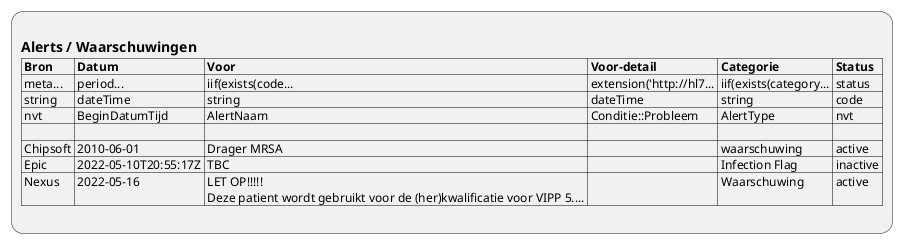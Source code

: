 @startuml ViewDefinition-Flag
:
== Alerts / Waarschuwingen
|= Bron |= Datum |= Voor |= Voor-detail |= Categorie |= Status |
| meta... | period... | iif(exists(code... | extension('http://hl7... | iif(exists(category... | status |
| string | dateTime | string | dateTime | string | code |
| nvt | BeginDatumTijd | AlertNaam | Conditie::Probleem | AlertType | nvt |
| |
| Chipsoft | 2010-06-01 | Drager MRSA |  | waarschuwing | active |
| Epic | 2022-05-10T20:55:17Z | TBC |  | Infection Flag | inactive |
| Nexus | 2022-05-16 | LET OP!!!!!\n Deze patient wordt gebruikt voor de (her)kwalificatie voor VIPP 5.... |  | Waarschuwing | active |
;
@enduml